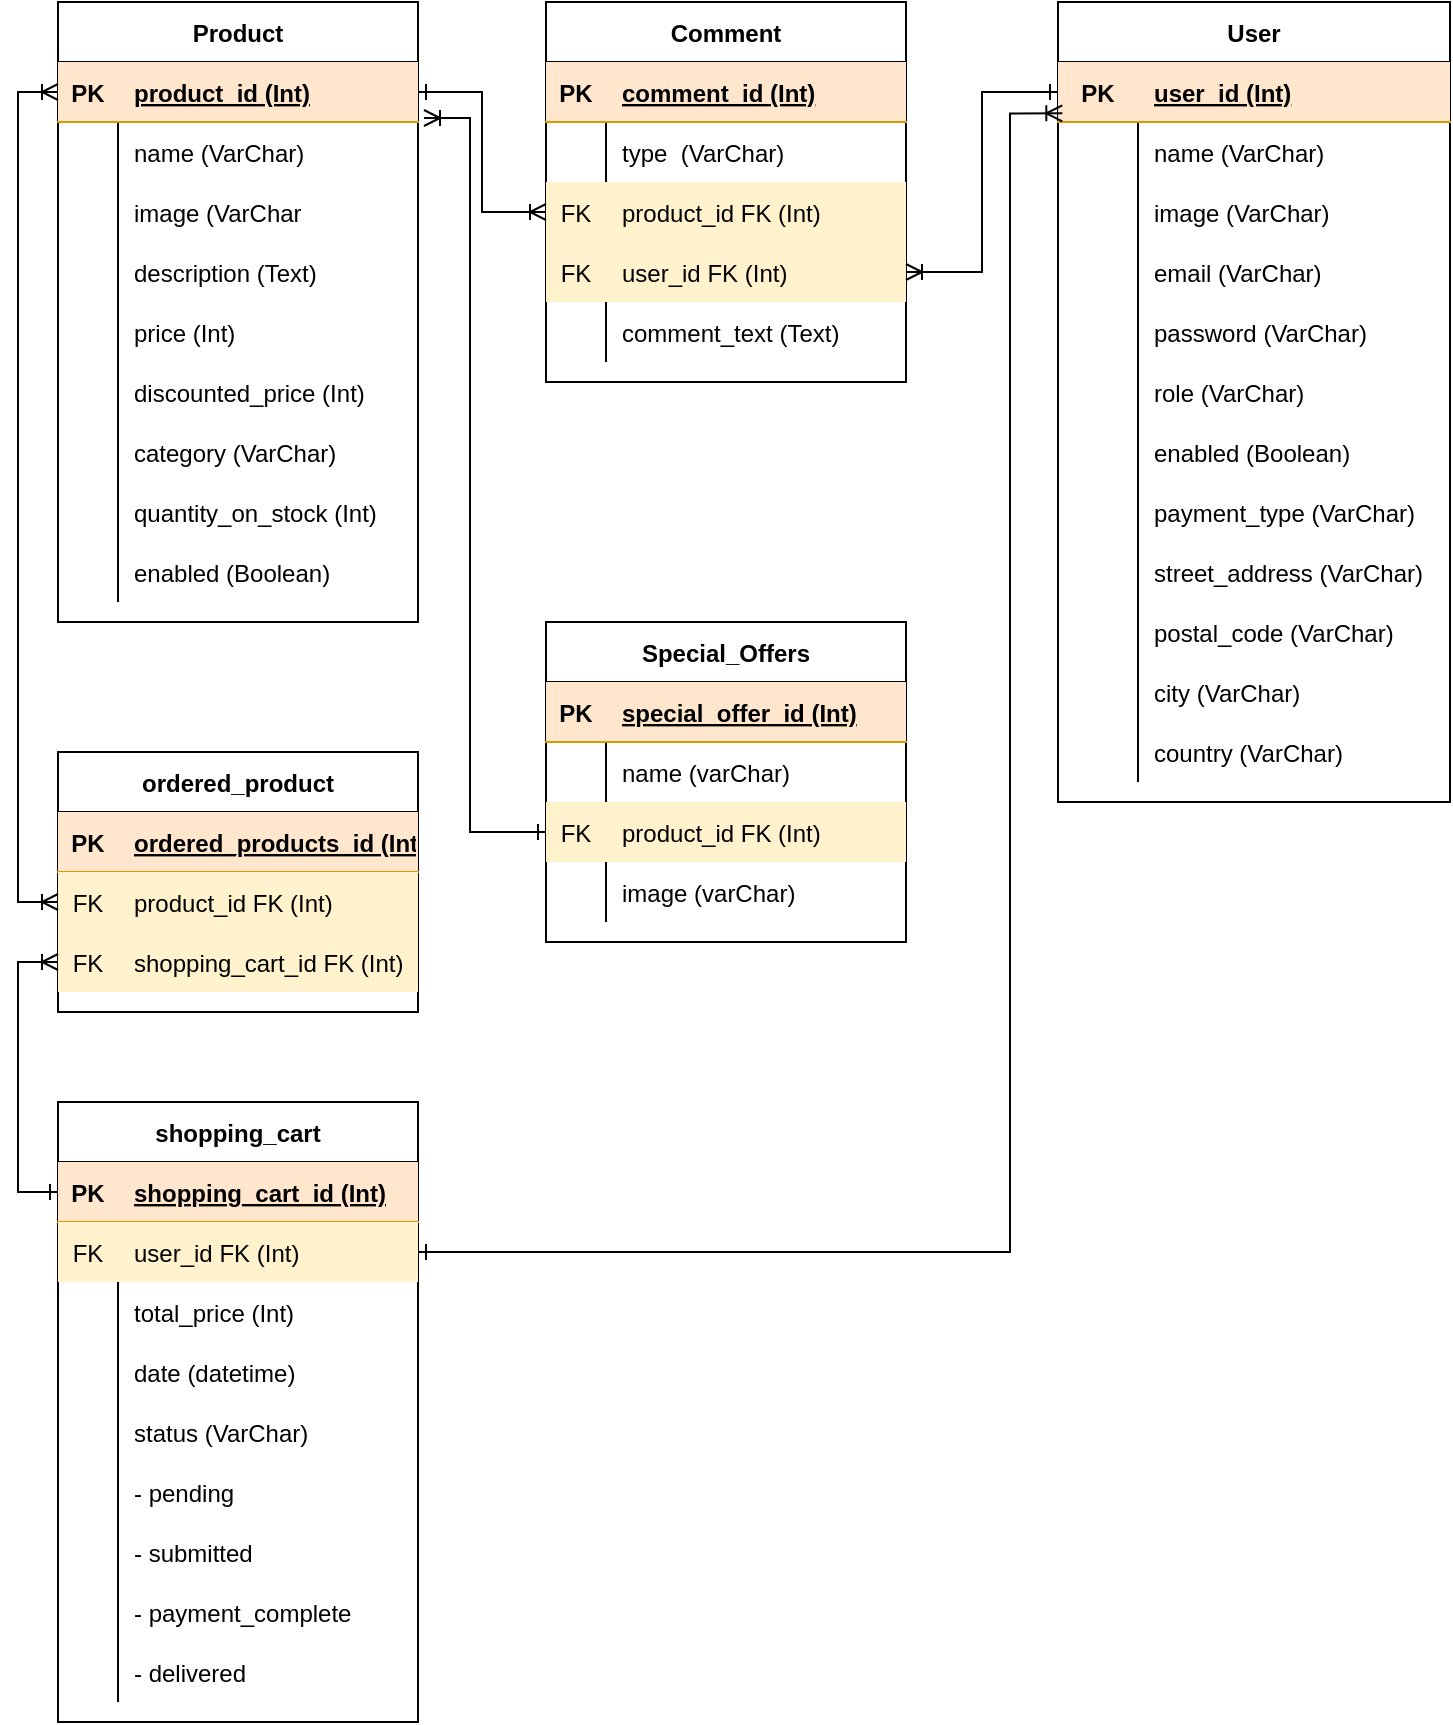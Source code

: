 <mxfile version="13.10.0" type="embed">
    <diagram id="hvlqyxosTZ5zmf0C2Dg-" name="Page-1">
        <mxGraphModel dx="1129" dy="457" grid="1" gridSize="10" guides="1" tooltips="1" connect="1" arrows="1" fold="1" page="1" pageScale="1" pageWidth="827" pageHeight="1169" math="0" shadow="0">
            <root>
                <mxCell id="0"/>
                <mxCell id="1" parent="0"/>
                <mxCell id="9eOo1urMIsGtFzxG_A2_-14" value="Product" style="shape=table;startSize=30;container=1;collapsible=1;childLayout=tableLayout;fixedRows=1;rowLines=0;fontStyle=1;align=center;resizeLast=1;" parent="1" vertex="1">
                    <mxGeometry x="64" y="40" width="180" height="310" as="geometry"/>
                </mxCell>
                <mxCell id="9eOo1urMIsGtFzxG_A2_-15" value="" style="shape=partialRectangle;collapsible=0;dropTarget=0;pointerEvents=0;fillColor=#ffe6cc;top=0;left=0;bottom=1;right=0;points=[[0,0.5],[1,0.5]];portConstraint=eastwest;strokeColor=#d79b00;" parent="9eOo1urMIsGtFzxG_A2_-14" vertex="1">
                    <mxGeometry y="30" width="180" height="30" as="geometry"/>
                </mxCell>
                <mxCell id="9eOo1urMIsGtFzxG_A2_-16" value="PK" style="shape=partialRectangle;connectable=0;fillColor=none;top=0;left=0;bottom=0;right=0;fontStyle=1;overflow=hidden;" parent="9eOo1urMIsGtFzxG_A2_-15" vertex="1">
                    <mxGeometry width="30" height="30" as="geometry"/>
                </mxCell>
                <mxCell id="9eOo1urMIsGtFzxG_A2_-17" value="product_id (Int)" style="shape=partialRectangle;connectable=0;fillColor=none;top=0;left=0;bottom=0;right=0;align=left;spacingLeft=6;fontStyle=5;overflow=hidden;" parent="9eOo1urMIsGtFzxG_A2_-15" vertex="1">
                    <mxGeometry x="30" width="150" height="30" as="geometry"/>
                </mxCell>
                <mxCell id="9eOo1urMIsGtFzxG_A2_-18" value="" style="shape=partialRectangle;collapsible=0;dropTarget=0;pointerEvents=0;fillColor=none;top=0;left=0;bottom=0;right=0;points=[[0,0.5],[1,0.5]];portConstraint=eastwest;" parent="9eOo1urMIsGtFzxG_A2_-14" vertex="1">
                    <mxGeometry y="60" width="180" height="30" as="geometry"/>
                </mxCell>
                <mxCell id="9eOo1urMIsGtFzxG_A2_-19" value="" style="shape=partialRectangle;connectable=0;fillColor=none;top=0;left=0;bottom=0;right=0;editable=1;overflow=hidden;" parent="9eOo1urMIsGtFzxG_A2_-18" vertex="1">
                    <mxGeometry width="30" height="30" as="geometry"/>
                </mxCell>
                <mxCell id="9eOo1urMIsGtFzxG_A2_-20" value="name (VarChar)" style="shape=partialRectangle;connectable=0;fillColor=none;top=0;left=0;bottom=0;right=0;align=left;spacingLeft=6;overflow=hidden;" parent="9eOo1urMIsGtFzxG_A2_-18" vertex="1">
                    <mxGeometry x="30" width="150" height="30" as="geometry"/>
                </mxCell>
                <mxCell id="9eOo1urMIsGtFzxG_A2_-21" value="" style="shape=partialRectangle;collapsible=0;dropTarget=0;pointerEvents=0;fillColor=none;top=0;left=0;bottom=0;right=0;points=[[0,0.5],[1,0.5]];portConstraint=eastwest;" parent="9eOo1urMIsGtFzxG_A2_-14" vertex="1">
                    <mxGeometry y="90" width="180" height="30" as="geometry"/>
                </mxCell>
                <mxCell id="9eOo1urMIsGtFzxG_A2_-22" value="" style="shape=partialRectangle;connectable=0;fillColor=none;top=0;left=0;bottom=0;right=0;editable=1;overflow=hidden;" parent="9eOo1urMIsGtFzxG_A2_-21" vertex="1">
                    <mxGeometry width="30" height="30" as="geometry"/>
                </mxCell>
                <mxCell id="9eOo1urMIsGtFzxG_A2_-23" value="image (VarChar" style="shape=partialRectangle;connectable=0;fillColor=none;top=0;left=0;bottom=0;right=0;align=left;spacingLeft=6;overflow=hidden;" parent="9eOo1urMIsGtFzxG_A2_-21" vertex="1">
                    <mxGeometry x="30" width="150" height="30" as="geometry"/>
                </mxCell>
                <mxCell id="9eOo1urMIsGtFzxG_A2_-24" value="" style="shape=partialRectangle;collapsible=0;dropTarget=0;pointerEvents=0;fillColor=none;top=0;left=0;bottom=0;right=0;points=[[0,0.5],[1,0.5]];portConstraint=eastwest;" parent="9eOo1urMIsGtFzxG_A2_-14" vertex="1">
                    <mxGeometry y="120" width="180" height="30" as="geometry"/>
                </mxCell>
                <mxCell id="9eOo1urMIsGtFzxG_A2_-25" value="" style="shape=partialRectangle;connectable=0;fillColor=none;top=0;left=0;bottom=0;right=0;editable=1;overflow=hidden;" parent="9eOo1urMIsGtFzxG_A2_-24" vertex="1">
                    <mxGeometry width="30" height="30" as="geometry"/>
                </mxCell>
                <mxCell id="9eOo1urMIsGtFzxG_A2_-26" value="description (Text)" style="shape=partialRectangle;connectable=0;fillColor=none;top=0;left=0;bottom=0;right=0;align=left;spacingLeft=6;overflow=hidden;" parent="9eOo1urMIsGtFzxG_A2_-24" vertex="1">
                    <mxGeometry x="30" width="150" height="30" as="geometry"/>
                </mxCell>
                <mxCell id="9eOo1urMIsGtFzxG_A2_-93" value="" style="shape=partialRectangle;collapsible=0;dropTarget=0;pointerEvents=0;fillColor=none;top=0;left=0;bottom=0;right=0;points=[[0,0.5],[1,0.5]];portConstraint=eastwest;" parent="9eOo1urMIsGtFzxG_A2_-14" vertex="1">
                    <mxGeometry y="150" width="180" height="30" as="geometry"/>
                </mxCell>
                <mxCell id="9eOo1urMIsGtFzxG_A2_-94" value="" style="shape=partialRectangle;connectable=0;fillColor=none;top=0;left=0;bottom=0;right=0;editable=1;overflow=hidden;" parent="9eOo1urMIsGtFzxG_A2_-93" vertex="1">
                    <mxGeometry width="30" height="30" as="geometry"/>
                </mxCell>
                <mxCell id="9eOo1urMIsGtFzxG_A2_-95" value="price (Int)" style="shape=partialRectangle;connectable=0;fillColor=none;top=0;left=0;bottom=0;right=0;align=left;spacingLeft=6;overflow=hidden;" parent="9eOo1urMIsGtFzxG_A2_-93" vertex="1">
                    <mxGeometry x="30" width="150" height="30" as="geometry"/>
                </mxCell>
                <mxCell id="9eOo1urMIsGtFzxG_A2_-96" value="" style="shape=partialRectangle;collapsible=0;dropTarget=0;pointerEvents=0;fillColor=none;top=0;left=0;bottom=0;right=0;points=[[0,0.5],[1,0.5]];portConstraint=eastwest;" parent="9eOo1urMIsGtFzxG_A2_-14" vertex="1">
                    <mxGeometry y="180" width="180" height="30" as="geometry"/>
                </mxCell>
                <mxCell id="9eOo1urMIsGtFzxG_A2_-97" value="" style="shape=partialRectangle;connectable=0;fillColor=none;top=0;left=0;bottom=0;right=0;editable=1;overflow=hidden;" parent="9eOo1urMIsGtFzxG_A2_-96" vertex="1">
                    <mxGeometry width="30" height="30" as="geometry"/>
                </mxCell>
                <mxCell id="9eOo1urMIsGtFzxG_A2_-98" value="discounted_price (Int)" style="shape=partialRectangle;connectable=0;fillColor=none;top=0;left=0;bottom=0;right=0;align=left;spacingLeft=6;overflow=hidden;" parent="9eOo1urMIsGtFzxG_A2_-96" vertex="1">
                    <mxGeometry x="30" width="150" height="30" as="geometry"/>
                </mxCell>
                <mxCell id="9eOo1urMIsGtFzxG_A2_-99" value="" style="shape=partialRectangle;collapsible=0;dropTarget=0;pointerEvents=0;fillColor=none;top=0;left=0;bottom=0;right=0;points=[[0,0.5],[1,0.5]];portConstraint=eastwest;" parent="9eOo1urMIsGtFzxG_A2_-14" vertex="1">
                    <mxGeometry y="210" width="180" height="30" as="geometry"/>
                </mxCell>
                <mxCell id="9eOo1urMIsGtFzxG_A2_-100" value="" style="shape=partialRectangle;connectable=0;fillColor=none;top=0;left=0;bottom=0;right=0;editable=1;overflow=hidden;" parent="9eOo1urMIsGtFzxG_A2_-99" vertex="1">
                    <mxGeometry width="30" height="30" as="geometry"/>
                </mxCell>
                <mxCell id="9eOo1urMIsGtFzxG_A2_-101" value="category (VarChar)" style="shape=partialRectangle;connectable=0;fillColor=none;top=0;left=0;bottom=0;right=0;align=left;spacingLeft=6;overflow=hidden;" parent="9eOo1urMIsGtFzxG_A2_-99" vertex="1">
                    <mxGeometry x="30" width="150" height="30" as="geometry"/>
                </mxCell>
                <mxCell id="9eOo1urMIsGtFzxG_A2_-102" value="" style="shape=partialRectangle;collapsible=0;dropTarget=0;pointerEvents=0;fillColor=none;top=0;left=0;bottom=0;right=0;points=[[0,0.5],[1,0.5]];portConstraint=eastwest;" parent="9eOo1urMIsGtFzxG_A2_-14" vertex="1">
                    <mxGeometry y="240" width="180" height="30" as="geometry"/>
                </mxCell>
                <mxCell id="9eOo1urMIsGtFzxG_A2_-103" value="" style="shape=partialRectangle;connectable=0;fillColor=none;top=0;left=0;bottom=0;right=0;editable=1;overflow=hidden;" parent="9eOo1urMIsGtFzxG_A2_-102" vertex="1">
                    <mxGeometry width="30" height="30" as="geometry"/>
                </mxCell>
                <mxCell id="9eOo1urMIsGtFzxG_A2_-104" value="quantity_on_stock (Int)" style="shape=partialRectangle;connectable=0;fillColor=none;top=0;left=0;bottom=0;right=0;align=left;spacingLeft=6;overflow=hidden;" parent="9eOo1urMIsGtFzxG_A2_-102" vertex="1">
                    <mxGeometry x="30" width="150" height="30" as="geometry"/>
                </mxCell>
                <mxCell id="9eOo1urMIsGtFzxG_A2_-105" value="" style="shape=partialRectangle;collapsible=0;dropTarget=0;pointerEvents=0;fillColor=none;top=0;left=0;bottom=0;right=0;points=[[0,0.5],[1,0.5]];portConstraint=eastwest;" parent="9eOo1urMIsGtFzxG_A2_-14" vertex="1">
                    <mxGeometry y="270" width="180" height="30" as="geometry"/>
                </mxCell>
                <mxCell id="9eOo1urMIsGtFzxG_A2_-106" value="" style="shape=partialRectangle;connectable=0;fillColor=none;top=0;left=0;bottom=0;right=0;editable=1;overflow=hidden;" parent="9eOo1urMIsGtFzxG_A2_-105" vertex="1">
                    <mxGeometry width="30" height="30" as="geometry"/>
                </mxCell>
                <mxCell id="9eOo1urMIsGtFzxG_A2_-107" value="enabled (Boolean)" style="shape=partialRectangle;connectable=0;fillColor=none;top=0;left=0;bottom=0;right=0;align=left;spacingLeft=6;overflow=hidden;" parent="9eOo1urMIsGtFzxG_A2_-105" vertex="1">
                    <mxGeometry x="30" width="150" height="30" as="geometry"/>
                </mxCell>
                <mxCell id="9eOo1urMIsGtFzxG_A2_-28" value="User" style="shape=table;startSize=30;container=1;collapsible=1;childLayout=tableLayout;fixedRows=1;rowLines=0;fontStyle=1;align=center;resizeLast=1;" parent="1" vertex="1">
                    <mxGeometry x="564" y="40" width="196" height="400" as="geometry"/>
                </mxCell>
                <mxCell id="9eOo1urMIsGtFzxG_A2_-29" value="" style="shape=partialRectangle;collapsible=0;dropTarget=0;pointerEvents=0;fillColor=#ffe6cc;top=0;left=0;bottom=1;right=0;points=[[0,0.5],[1,0.5]];portConstraint=eastwest;strokeColor=#d79b00;" parent="9eOo1urMIsGtFzxG_A2_-28" vertex="1">
                    <mxGeometry y="30" width="196" height="30" as="geometry"/>
                </mxCell>
                <mxCell id="9eOo1urMIsGtFzxG_A2_-30" value="PK" style="shape=partialRectangle;connectable=0;fillColor=none;top=0;left=0;bottom=0;right=0;fontStyle=1;overflow=hidden;" parent="9eOo1urMIsGtFzxG_A2_-29" vertex="1">
                    <mxGeometry width="40" height="30" as="geometry"/>
                </mxCell>
                <mxCell id="9eOo1urMIsGtFzxG_A2_-31" value="user_id (Int)" style="shape=partialRectangle;connectable=0;fillColor=none;top=0;left=0;bottom=0;right=0;align=left;spacingLeft=6;fontStyle=5;overflow=hidden;" parent="9eOo1urMIsGtFzxG_A2_-29" vertex="1">
                    <mxGeometry x="40" width="156" height="30" as="geometry"/>
                </mxCell>
                <mxCell id="9eOo1urMIsGtFzxG_A2_-32" value="" style="shape=partialRectangle;collapsible=0;dropTarget=0;pointerEvents=0;fillColor=none;top=0;left=0;bottom=0;right=0;points=[[0,0.5],[1,0.5]];portConstraint=eastwest;" parent="9eOo1urMIsGtFzxG_A2_-28" vertex="1">
                    <mxGeometry y="60" width="196" height="30" as="geometry"/>
                </mxCell>
                <mxCell id="9eOo1urMIsGtFzxG_A2_-33" value="" style="shape=partialRectangle;connectable=0;fillColor=none;top=0;left=0;bottom=0;right=0;editable=1;overflow=hidden;" parent="9eOo1urMIsGtFzxG_A2_-32" vertex="1">
                    <mxGeometry width="40" height="30" as="geometry"/>
                </mxCell>
                <mxCell id="9eOo1urMIsGtFzxG_A2_-34" value="name (VarChar)" style="shape=partialRectangle;connectable=0;fillColor=none;top=0;left=0;bottom=0;right=0;align=left;spacingLeft=6;overflow=hidden;" parent="9eOo1urMIsGtFzxG_A2_-32" vertex="1">
                    <mxGeometry x="40" width="156" height="30" as="geometry"/>
                </mxCell>
                <mxCell id="9eOo1urMIsGtFzxG_A2_-35" value="" style="shape=partialRectangle;collapsible=0;dropTarget=0;pointerEvents=0;fillColor=none;top=0;left=0;bottom=0;right=0;points=[[0,0.5],[1,0.5]];portConstraint=eastwest;" parent="9eOo1urMIsGtFzxG_A2_-28" vertex="1">
                    <mxGeometry y="90" width="196" height="30" as="geometry"/>
                </mxCell>
                <mxCell id="9eOo1urMIsGtFzxG_A2_-36" value="" style="shape=partialRectangle;connectable=0;fillColor=none;top=0;left=0;bottom=0;right=0;editable=1;overflow=hidden;" parent="9eOo1urMIsGtFzxG_A2_-35" vertex="1">
                    <mxGeometry width="40" height="30" as="geometry"/>
                </mxCell>
                <mxCell id="9eOo1urMIsGtFzxG_A2_-37" value="image (VarChar)" style="shape=partialRectangle;connectable=0;fillColor=none;top=0;left=0;bottom=0;right=0;align=left;spacingLeft=6;overflow=hidden;" parent="9eOo1urMIsGtFzxG_A2_-35" vertex="1">
                    <mxGeometry x="40" width="156" height="30" as="geometry"/>
                </mxCell>
                <mxCell id="9eOo1urMIsGtFzxG_A2_-38" value="" style="shape=partialRectangle;collapsible=0;dropTarget=0;pointerEvents=0;fillColor=none;top=0;left=0;bottom=0;right=0;points=[[0,0.5],[1,0.5]];portConstraint=eastwest;" parent="9eOo1urMIsGtFzxG_A2_-28" vertex="1">
                    <mxGeometry y="120" width="196" height="30" as="geometry"/>
                </mxCell>
                <mxCell id="9eOo1urMIsGtFzxG_A2_-39" value="" style="shape=partialRectangle;connectable=0;fillColor=none;top=0;left=0;bottom=0;right=0;editable=1;overflow=hidden;" parent="9eOo1urMIsGtFzxG_A2_-38" vertex="1">
                    <mxGeometry width="40" height="30" as="geometry"/>
                </mxCell>
                <mxCell id="9eOo1urMIsGtFzxG_A2_-40" value="email (VarChar)" style="shape=partialRectangle;connectable=0;fillColor=none;top=0;left=0;bottom=0;right=0;align=left;spacingLeft=6;overflow=hidden;" parent="9eOo1urMIsGtFzxG_A2_-38" vertex="1">
                    <mxGeometry x="40" width="156" height="30" as="geometry"/>
                </mxCell>
                <mxCell id="9eOo1urMIsGtFzxG_A2_-140" value="" style="shape=partialRectangle;collapsible=0;dropTarget=0;pointerEvents=0;fillColor=none;top=0;left=0;bottom=0;right=0;points=[[0,0.5],[1,0.5]];portConstraint=eastwest;" parent="9eOo1urMIsGtFzxG_A2_-28" vertex="1">
                    <mxGeometry y="150" width="196" height="30" as="geometry"/>
                </mxCell>
                <mxCell id="9eOo1urMIsGtFzxG_A2_-141" value="" style="shape=partialRectangle;connectable=0;fillColor=none;top=0;left=0;bottom=0;right=0;editable=1;overflow=hidden;" parent="9eOo1urMIsGtFzxG_A2_-140" vertex="1">
                    <mxGeometry width="40" height="30" as="geometry"/>
                </mxCell>
                <mxCell id="9eOo1urMIsGtFzxG_A2_-142" value="password (VarChar)" style="shape=partialRectangle;connectable=0;fillColor=none;top=0;left=0;bottom=0;right=0;align=left;spacingLeft=6;overflow=hidden;" parent="9eOo1urMIsGtFzxG_A2_-140" vertex="1">
                    <mxGeometry x="40" width="156" height="30" as="geometry"/>
                </mxCell>
                <mxCell id="9eOo1urMIsGtFzxG_A2_-143" value="" style="shape=partialRectangle;collapsible=0;dropTarget=0;pointerEvents=0;fillColor=none;top=0;left=0;bottom=0;right=0;points=[[0,0.5],[1,0.5]];portConstraint=eastwest;" parent="9eOo1urMIsGtFzxG_A2_-28" vertex="1">
                    <mxGeometry y="180" width="196" height="30" as="geometry"/>
                </mxCell>
                <mxCell id="9eOo1urMIsGtFzxG_A2_-144" value="" style="shape=partialRectangle;connectable=0;fillColor=none;top=0;left=0;bottom=0;right=0;editable=1;overflow=hidden;" parent="9eOo1urMIsGtFzxG_A2_-143" vertex="1">
                    <mxGeometry width="40" height="30" as="geometry"/>
                </mxCell>
                <mxCell id="9eOo1urMIsGtFzxG_A2_-145" value="role (VarChar)" style="shape=partialRectangle;connectable=0;fillColor=none;top=0;left=0;bottom=0;right=0;align=left;spacingLeft=6;overflow=hidden;" parent="9eOo1urMIsGtFzxG_A2_-143" vertex="1">
                    <mxGeometry x="40" width="156" height="30" as="geometry"/>
                </mxCell>
                <mxCell id="9eOo1urMIsGtFzxG_A2_-146" value="" style="shape=partialRectangle;collapsible=0;dropTarget=0;pointerEvents=0;fillColor=none;top=0;left=0;bottom=0;right=0;points=[[0,0.5],[1,0.5]];portConstraint=eastwest;" parent="9eOo1urMIsGtFzxG_A2_-28" vertex="1">
                    <mxGeometry y="210" width="196" height="30" as="geometry"/>
                </mxCell>
                <mxCell id="9eOo1urMIsGtFzxG_A2_-147" value="" style="shape=partialRectangle;connectable=0;fillColor=none;top=0;left=0;bottom=0;right=0;editable=1;overflow=hidden;" parent="9eOo1urMIsGtFzxG_A2_-146" vertex="1">
                    <mxGeometry width="40" height="30" as="geometry"/>
                </mxCell>
                <mxCell id="9eOo1urMIsGtFzxG_A2_-148" value="enabled (Boolean)" style="shape=partialRectangle;connectable=0;fillColor=none;top=0;left=0;bottom=0;right=0;align=left;spacingLeft=6;overflow=hidden;" parent="9eOo1urMIsGtFzxG_A2_-146" vertex="1">
                    <mxGeometry x="40" width="156" height="30" as="geometry"/>
                </mxCell>
                <mxCell id="9eOo1urMIsGtFzxG_A2_-149" value="" style="shape=partialRectangle;collapsible=0;dropTarget=0;pointerEvents=0;fillColor=none;top=0;left=0;bottom=0;right=0;points=[[0,0.5],[1,0.5]];portConstraint=eastwest;" parent="9eOo1urMIsGtFzxG_A2_-28" vertex="1">
                    <mxGeometry y="240" width="196" height="30" as="geometry"/>
                </mxCell>
                <mxCell id="9eOo1urMIsGtFzxG_A2_-150" value="" style="shape=partialRectangle;connectable=0;fillColor=none;top=0;left=0;bottom=0;right=0;editable=1;overflow=hidden;" parent="9eOo1urMIsGtFzxG_A2_-149" vertex="1">
                    <mxGeometry width="40" height="30" as="geometry"/>
                </mxCell>
                <mxCell id="9eOo1urMIsGtFzxG_A2_-151" value="payment_type (VarChar)" style="shape=partialRectangle;connectable=0;fillColor=none;top=0;left=0;bottom=0;right=0;align=left;spacingLeft=6;overflow=hidden;" parent="9eOo1urMIsGtFzxG_A2_-149" vertex="1">
                    <mxGeometry x="40" width="156" height="30" as="geometry"/>
                </mxCell>
                <mxCell id="2" value="" style="shape=partialRectangle;collapsible=0;dropTarget=0;pointerEvents=0;fillColor=none;top=0;left=0;bottom=0;right=0;points=[[0,0.5],[1,0.5]];portConstraint=eastwest;" parent="9eOo1urMIsGtFzxG_A2_-28" vertex="1">
                    <mxGeometry y="270" width="196" height="30" as="geometry"/>
                </mxCell>
                <mxCell id="3" value="" style="shape=partialRectangle;connectable=0;fillColor=none;top=0;left=0;bottom=0;right=0;editable=1;overflow=hidden;" parent="2" vertex="1">
                    <mxGeometry width="40" height="30" as="geometry"/>
                </mxCell>
                <mxCell id="4" value="street_address (VarChar)" style="shape=partialRectangle;connectable=0;fillColor=none;top=0;left=0;bottom=0;right=0;align=left;spacingLeft=6;overflow=hidden;" parent="2" vertex="1">
                    <mxGeometry x="40" width="156" height="30" as="geometry"/>
                </mxCell>
                <mxCell id="5" value="" style="shape=partialRectangle;collapsible=0;dropTarget=0;pointerEvents=0;fillColor=none;top=0;left=0;bottom=0;right=0;points=[[0,0.5],[1,0.5]];portConstraint=eastwest;" parent="9eOo1urMIsGtFzxG_A2_-28" vertex="1">
                    <mxGeometry y="300" width="196" height="30" as="geometry"/>
                </mxCell>
                <mxCell id="6" value="" style="shape=partialRectangle;connectable=0;fillColor=none;top=0;left=0;bottom=0;right=0;editable=1;overflow=hidden;" parent="5" vertex="1">
                    <mxGeometry width="40" height="30" as="geometry"/>
                </mxCell>
                <mxCell id="7" value="postal_code (VarChar)" style="shape=partialRectangle;connectable=0;fillColor=none;top=0;left=0;bottom=0;right=0;align=left;spacingLeft=6;overflow=hidden;" parent="5" vertex="1">
                    <mxGeometry x="40" width="156" height="30" as="geometry"/>
                </mxCell>
                <mxCell id="8" value="" style="shape=partialRectangle;collapsible=0;dropTarget=0;pointerEvents=0;fillColor=none;top=0;left=0;bottom=0;right=0;points=[[0,0.5],[1,0.5]];portConstraint=eastwest;" parent="9eOo1urMIsGtFzxG_A2_-28" vertex="1">
                    <mxGeometry y="330" width="196" height="30" as="geometry"/>
                </mxCell>
                <mxCell id="9" value="" style="shape=partialRectangle;connectable=0;fillColor=none;top=0;left=0;bottom=0;right=0;editable=1;overflow=hidden;" parent="8" vertex="1">
                    <mxGeometry width="40" height="30" as="geometry"/>
                </mxCell>
                <mxCell id="10" value="city (VarChar)" style="shape=partialRectangle;connectable=0;fillColor=none;top=0;left=0;bottom=0;right=0;align=left;spacingLeft=6;overflow=hidden;" parent="8" vertex="1">
                    <mxGeometry x="40" width="156" height="30" as="geometry"/>
                </mxCell>
                <mxCell id="11" value="" style="shape=partialRectangle;collapsible=0;dropTarget=0;pointerEvents=0;fillColor=none;top=0;left=0;bottom=0;right=0;points=[[0,0.5],[1,0.5]];portConstraint=eastwest;" parent="9eOo1urMIsGtFzxG_A2_-28" vertex="1">
                    <mxGeometry y="360" width="196" height="30" as="geometry"/>
                </mxCell>
                <mxCell id="12" value="" style="shape=partialRectangle;connectable=0;fillColor=none;top=0;left=0;bottom=0;right=0;editable=1;overflow=hidden;" parent="11" vertex="1">
                    <mxGeometry width="40" height="30" as="geometry"/>
                </mxCell>
                <mxCell id="13" value="country (VarChar)" style="shape=partialRectangle;connectable=0;fillColor=none;top=0;left=0;bottom=0;right=0;align=left;spacingLeft=6;overflow=hidden;" parent="11" vertex="1">
                    <mxGeometry x="40" width="156" height="30" as="geometry"/>
                </mxCell>
                <mxCell id="9eOo1urMIsGtFzxG_A2_-67" value="shopping_cart" style="shape=table;startSize=30;container=1;collapsible=1;childLayout=tableLayout;fixedRows=1;rowLines=0;fontStyle=1;align=center;resizeLast=1;" parent="1" vertex="1">
                    <mxGeometry x="64" y="590" width="180" height="310" as="geometry"/>
                </mxCell>
                <mxCell id="9eOo1urMIsGtFzxG_A2_-68" value="" style="shape=partialRectangle;collapsible=0;dropTarget=0;pointerEvents=0;fillColor=#ffe6cc;top=0;left=0;bottom=1;right=0;points=[[0,0.5],[1,0.5]];portConstraint=eastwest;strokeColor=#d79b00;" parent="9eOo1urMIsGtFzxG_A2_-67" vertex="1">
                    <mxGeometry y="30" width="180" height="30" as="geometry"/>
                </mxCell>
                <mxCell id="9eOo1urMIsGtFzxG_A2_-69" value="PK" style="shape=partialRectangle;connectable=0;fillColor=none;top=0;left=0;bottom=0;right=0;fontStyle=1;overflow=hidden;" parent="9eOo1urMIsGtFzxG_A2_-68" vertex="1">
                    <mxGeometry width="30" height="30" as="geometry"/>
                </mxCell>
                <mxCell id="9eOo1urMIsGtFzxG_A2_-70" value="shopping_cart_id (Int)" style="shape=partialRectangle;connectable=0;fillColor=none;top=0;left=0;bottom=0;right=0;align=left;spacingLeft=6;fontStyle=5;overflow=hidden;" parent="9eOo1urMIsGtFzxG_A2_-68" vertex="1">
                    <mxGeometry x="30" width="150" height="30" as="geometry"/>
                </mxCell>
                <mxCell id="9eOo1urMIsGtFzxG_A2_-71" value="" style="shape=partialRectangle;collapsible=0;dropTarget=0;pointerEvents=0;fillColor=#fff2cc;top=0;left=0;bottom=0;right=0;points=[[0,0.5],[1,0.5]];portConstraint=eastwest;strokeColor=#d6b656;" parent="9eOo1urMIsGtFzxG_A2_-67" vertex="1">
                    <mxGeometry y="60" width="180" height="30" as="geometry"/>
                </mxCell>
                <mxCell id="9eOo1urMIsGtFzxG_A2_-72" value="FK" style="shape=partialRectangle;connectable=0;fillColor=none;top=0;left=0;bottom=0;right=0;editable=1;overflow=hidden;" parent="9eOo1urMIsGtFzxG_A2_-71" vertex="1">
                    <mxGeometry width="30" height="30" as="geometry"/>
                </mxCell>
                <mxCell id="9eOo1urMIsGtFzxG_A2_-73" value="user_id FK (Int)" style="shape=partialRectangle;connectable=0;fillColor=none;top=0;left=0;bottom=0;right=0;align=left;spacingLeft=6;overflow=hidden;" parent="9eOo1urMIsGtFzxG_A2_-71" vertex="1">
                    <mxGeometry x="30" width="150" height="30" as="geometry"/>
                </mxCell>
                <mxCell id="9eOo1urMIsGtFzxG_A2_-74" value="" style="shape=partialRectangle;collapsible=0;dropTarget=0;pointerEvents=0;fillColor=none;top=0;left=0;bottom=0;right=0;points=[[0,0.5],[1,0.5]];portConstraint=eastwest;" parent="9eOo1urMIsGtFzxG_A2_-67" vertex="1">
                    <mxGeometry y="90" width="180" height="30" as="geometry"/>
                </mxCell>
                <mxCell id="9eOo1urMIsGtFzxG_A2_-75" value="" style="shape=partialRectangle;connectable=0;fillColor=none;top=0;left=0;bottom=0;right=0;editable=1;overflow=hidden;" parent="9eOo1urMIsGtFzxG_A2_-74" vertex="1">
                    <mxGeometry width="30" height="30" as="geometry"/>
                </mxCell>
                <mxCell id="9eOo1urMIsGtFzxG_A2_-76" value="total_price (Int)" style="shape=partialRectangle;connectable=0;fillColor=none;top=0;left=0;bottom=0;right=0;align=left;spacingLeft=6;overflow=hidden;" parent="9eOo1urMIsGtFzxG_A2_-74" vertex="1">
                    <mxGeometry x="30" width="150" height="30" as="geometry"/>
                </mxCell>
                <mxCell id="9eOo1urMIsGtFzxG_A2_-137" value="" style="shape=partialRectangle;collapsible=0;dropTarget=0;pointerEvents=0;fillColor=none;top=0;left=0;bottom=0;right=0;points=[[0,0.5],[1,0.5]];portConstraint=eastwest;" parent="9eOo1urMIsGtFzxG_A2_-67" vertex="1">
                    <mxGeometry y="120" width="180" height="30" as="geometry"/>
                </mxCell>
                <mxCell id="9eOo1urMIsGtFzxG_A2_-138" value="" style="shape=partialRectangle;connectable=0;fillColor=none;top=0;left=0;bottom=0;right=0;editable=1;overflow=hidden;" parent="9eOo1urMIsGtFzxG_A2_-137" vertex="1">
                    <mxGeometry width="30" height="30" as="geometry"/>
                </mxCell>
                <mxCell id="9eOo1urMIsGtFzxG_A2_-139" value="date (datetime)" style="shape=partialRectangle;connectable=0;fillColor=none;top=0;left=0;bottom=0;right=0;align=left;spacingLeft=6;overflow=hidden;" parent="9eOo1urMIsGtFzxG_A2_-137" vertex="1">
                    <mxGeometry x="30" width="150" height="30" as="geometry"/>
                </mxCell>
                <mxCell id="9eOo1urMIsGtFzxG_A2_-170" value="" style="shape=partialRectangle;collapsible=0;dropTarget=0;pointerEvents=0;fillColor=none;top=0;left=0;bottom=0;right=0;points=[[0,0.5],[1,0.5]];portConstraint=eastwest;" parent="9eOo1urMIsGtFzxG_A2_-67" vertex="1">
                    <mxGeometry y="150" width="180" height="30" as="geometry"/>
                </mxCell>
                <mxCell id="9eOo1urMIsGtFzxG_A2_-171" value="" style="shape=partialRectangle;connectable=0;fillColor=none;top=0;left=0;bottom=0;right=0;editable=1;overflow=hidden;" parent="9eOo1urMIsGtFzxG_A2_-170" vertex="1">
                    <mxGeometry width="30" height="30" as="geometry"/>
                </mxCell>
                <mxCell id="9eOo1urMIsGtFzxG_A2_-172" value="status (VarChar)" style="shape=partialRectangle;connectable=0;fillColor=none;top=0;left=0;bottom=0;right=0;align=left;spacingLeft=6;overflow=hidden;" parent="9eOo1urMIsGtFzxG_A2_-170" vertex="1">
                    <mxGeometry x="30" width="150" height="30" as="geometry"/>
                </mxCell>
                <mxCell id="9eOo1urMIsGtFzxG_A2_-173" value="" style="shape=partialRectangle;collapsible=0;dropTarget=0;pointerEvents=0;fillColor=none;top=0;left=0;bottom=0;right=0;points=[[0,0.5],[1,0.5]];portConstraint=eastwest;" parent="9eOo1urMIsGtFzxG_A2_-67" vertex="1">
                    <mxGeometry y="180" width="180" height="30" as="geometry"/>
                </mxCell>
                <mxCell id="9eOo1urMIsGtFzxG_A2_-174" value="" style="shape=partialRectangle;connectable=0;fillColor=none;top=0;left=0;bottom=0;right=0;editable=1;overflow=hidden;" parent="9eOo1urMIsGtFzxG_A2_-173" vertex="1">
                    <mxGeometry width="30" height="30" as="geometry"/>
                </mxCell>
                <mxCell id="9eOo1urMIsGtFzxG_A2_-175" value="- pending" style="shape=partialRectangle;connectable=0;fillColor=none;top=0;left=0;bottom=0;right=0;align=left;spacingLeft=6;overflow=hidden;" parent="9eOo1urMIsGtFzxG_A2_-173" vertex="1">
                    <mxGeometry x="30" width="150" height="30" as="geometry"/>
                </mxCell>
                <mxCell id="9eOo1urMIsGtFzxG_A2_-176" value="" style="shape=partialRectangle;collapsible=0;dropTarget=0;pointerEvents=0;fillColor=none;top=0;left=0;bottom=0;right=0;points=[[0,0.5],[1,0.5]];portConstraint=eastwest;" parent="9eOo1urMIsGtFzxG_A2_-67" vertex="1">
                    <mxGeometry y="210" width="180" height="30" as="geometry"/>
                </mxCell>
                <mxCell id="9eOo1urMIsGtFzxG_A2_-177" value="" style="shape=partialRectangle;connectable=0;fillColor=none;top=0;left=0;bottom=0;right=0;editable=1;overflow=hidden;" parent="9eOo1urMIsGtFzxG_A2_-176" vertex="1">
                    <mxGeometry width="30" height="30" as="geometry"/>
                </mxCell>
                <mxCell id="9eOo1urMIsGtFzxG_A2_-178" value="- submitted" style="shape=partialRectangle;connectable=0;fillColor=none;top=0;left=0;bottom=0;right=0;align=left;spacingLeft=6;overflow=hidden;" parent="9eOo1urMIsGtFzxG_A2_-176" vertex="1">
                    <mxGeometry x="30" width="150" height="30" as="geometry"/>
                </mxCell>
                <mxCell id="9eOo1urMIsGtFzxG_A2_-179" value="" style="shape=partialRectangle;collapsible=0;dropTarget=0;pointerEvents=0;fillColor=none;top=0;left=0;bottom=0;right=0;points=[[0,0.5],[1,0.5]];portConstraint=eastwest;" parent="9eOo1urMIsGtFzxG_A2_-67" vertex="1">
                    <mxGeometry y="240" width="180" height="30" as="geometry"/>
                </mxCell>
                <mxCell id="9eOo1urMIsGtFzxG_A2_-180" value="" style="shape=partialRectangle;connectable=0;fillColor=none;top=0;left=0;bottom=0;right=0;editable=1;overflow=hidden;" parent="9eOo1urMIsGtFzxG_A2_-179" vertex="1">
                    <mxGeometry width="30" height="30" as="geometry"/>
                </mxCell>
                <mxCell id="9eOo1urMIsGtFzxG_A2_-181" value="- payment_complete" style="shape=partialRectangle;connectable=0;fillColor=none;top=0;left=0;bottom=0;right=0;align=left;spacingLeft=6;overflow=hidden;" parent="9eOo1urMIsGtFzxG_A2_-179" vertex="1">
                    <mxGeometry x="30" width="150" height="30" as="geometry"/>
                </mxCell>
                <mxCell id="9eOo1urMIsGtFzxG_A2_-182" value="" style="shape=partialRectangle;collapsible=0;dropTarget=0;pointerEvents=0;fillColor=none;top=0;left=0;bottom=0;right=0;points=[[0,0.5],[1,0.5]];portConstraint=eastwest;" parent="9eOo1urMIsGtFzxG_A2_-67" vertex="1">
                    <mxGeometry y="270" width="180" height="30" as="geometry"/>
                </mxCell>
                <mxCell id="9eOo1urMIsGtFzxG_A2_-183" value="" style="shape=partialRectangle;connectable=0;fillColor=none;top=0;left=0;bottom=0;right=0;editable=1;overflow=hidden;" parent="9eOo1urMIsGtFzxG_A2_-182" vertex="1">
                    <mxGeometry width="30" height="30" as="geometry"/>
                </mxCell>
                <mxCell id="9eOo1urMIsGtFzxG_A2_-184" value="- delivered" style="shape=partialRectangle;connectable=0;fillColor=none;top=0;left=0;bottom=0;right=0;align=left;spacingLeft=6;overflow=hidden;" parent="9eOo1urMIsGtFzxG_A2_-182" vertex="1">
                    <mxGeometry x="30" width="150" height="30" as="geometry"/>
                </mxCell>
                <mxCell id="9eOo1urMIsGtFzxG_A2_-80" value="Comment" style="shape=table;startSize=30;container=1;collapsible=1;childLayout=tableLayout;fixedRows=1;rowLines=0;fontStyle=1;align=center;resizeLast=1;" parent="1" vertex="1">
                    <mxGeometry x="308" y="40" width="180" height="190" as="geometry"/>
                </mxCell>
                <mxCell id="9eOo1urMIsGtFzxG_A2_-81" value="" style="shape=partialRectangle;collapsible=0;dropTarget=0;pointerEvents=0;fillColor=#ffe6cc;top=0;left=0;bottom=1;right=0;points=[[0,0.5],[1,0.5]];portConstraint=eastwest;strokeColor=#d79b00;" parent="9eOo1urMIsGtFzxG_A2_-80" vertex="1">
                    <mxGeometry y="30" width="180" height="30" as="geometry"/>
                </mxCell>
                <mxCell id="9eOo1urMIsGtFzxG_A2_-82" value="PK" style="shape=partialRectangle;connectable=0;fillColor=none;top=0;left=0;bottom=0;right=0;fontStyle=1;overflow=hidden;" parent="9eOo1urMIsGtFzxG_A2_-81" vertex="1">
                    <mxGeometry width="30" height="30" as="geometry"/>
                </mxCell>
                <mxCell id="9eOo1urMIsGtFzxG_A2_-83" value="comment_id (Int)" style="shape=partialRectangle;connectable=0;fillColor=none;top=0;left=0;bottom=0;right=0;align=left;spacingLeft=6;fontStyle=5;overflow=hidden;" parent="9eOo1urMIsGtFzxG_A2_-81" vertex="1">
                    <mxGeometry x="30" width="150" height="30" as="geometry"/>
                </mxCell>
                <mxCell id="9eOo1urMIsGtFzxG_A2_-84" value="" style="shape=partialRectangle;collapsible=0;dropTarget=0;pointerEvents=0;fillColor=none;top=0;left=0;bottom=0;right=0;points=[[0,0.5],[1,0.5]];portConstraint=eastwest;" parent="9eOo1urMIsGtFzxG_A2_-80" vertex="1">
                    <mxGeometry y="60" width="180" height="30" as="geometry"/>
                </mxCell>
                <mxCell id="9eOo1urMIsGtFzxG_A2_-85" value="" style="shape=partialRectangle;connectable=0;fillColor=none;top=0;left=0;bottom=0;right=0;editable=1;overflow=hidden;" parent="9eOo1urMIsGtFzxG_A2_-84" vertex="1">
                    <mxGeometry width="30" height="30" as="geometry"/>
                </mxCell>
                <mxCell id="9eOo1urMIsGtFzxG_A2_-86" value="type  (VarChar)" style="shape=partialRectangle;connectable=0;fillColor=none;top=0;left=0;bottom=0;right=0;align=left;spacingLeft=6;overflow=hidden;" parent="9eOo1urMIsGtFzxG_A2_-84" vertex="1">
                    <mxGeometry x="30" width="150" height="30" as="geometry"/>
                </mxCell>
                <mxCell id="9eOo1urMIsGtFzxG_A2_-87" value="" style="shape=partialRectangle;collapsible=0;dropTarget=0;pointerEvents=0;fillColor=#fff2cc;top=0;left=0;bottom=0;right=0;points=[[0,0.5],[1,0.5]];portConstraint=eastwest;strokeColor=#d6b656;" parent="9eOo1urMIsGtFzxG_A2_-80" vertex="1">
                    <mxGeometry y="90" width="180" height="30" as="geometry"/>
                </mxCell>
                <mxCell id="9eOo1urMIsGtFzxG_A2_-88" value="FK" style="shape=partialRectangle;connectable=0;fillColor=none;top=0;left=0;bottom=0;right=0;editable=1;overflow=hidden;" parent="9eOo1urMIsGtFzxG_A2_-87" vertex="1">
                    <mxGeometry width="30" height="30" as="geometry"/>
                </mxCell>
                <mxCell id="9eOo1urMIsGtFzxG_A2_-89" value="product_id FK (Int)" style="shape=partialRectangle;connectable=0;fillColor=none;top=0;left=0;bottom=0;right=0;align=left;spacingLeft=6;overflow=hidden;" parent="9eOo1urMIsGtFzxG_A2_-87" vertex="1">
                    <mxGeometry x="30" width="150" height="30" as="geometry"/>
                </mxCell>
                <mxCell id="9eOo1urMIsGtFzxG_A2_-90" value="" style="shape=partialRectangle;collapsible=0;dropTarget=0;pointerEvents=0;fillColor=#fff2cc;top=0;left=0;bottom=0;right=0;points=[[0,0.5],[1,0.5]];portConstraint=eastwest;strokeColor=#d6b656;" parent="9eOo1urMIsGtFzxG_A2_-80" vertex="1">
                    <mxGeometry y="120" width="180" height="30" as="geometry"/>
                </mxCell>
                <mxCell id="9eOo1urMIsGtFzxG_A2_-91" value="FK" style="shape=partialRectangle;connectable=0;fillColor=none;top=0;left=0;bottom=0;right=0;editable=1;overflow=hidden;" parent="9eOo1urMIsGtFzxG_A2_-90" vertex="1">
                    <mxGeometry width="30" height="30" as="geometry"/>
                </mxCell>
                <mxCell id="9eOo1urMIsGtFzxG_A2_-92" value="user_id FK (Int)" style="shape=partialRectangle;connectable=0;fillColor=none;top=0;left=0;bottom=0;right=0;align=left;spacingLeft=6;overflow=hidden;" parent="9eOo1urMIsGtFzxG_A2_-90" vertex="1">
                    <mxGeometry x="30" width="150" height="30" as="geometry"/>
                </mxCell>
                <mxCell id="9eOo1urMIsGtFzxG_A2_-165" value="" style="shape=partialRectangle;collapsible=0;dropTarget=0;pointerEvents=0;fillColor=none;top=0;left=0;bottom=0;right=0;points=[[0,0.5],[1,0.5]];portConstraint=eastwest;" parent="9eOo1urMIsGtFzxG_A2_-80" vertex="1">
                    <mxGeometry y="150" width="180" height="30" as="geometry"/>
                </mxCell>
                <mxCell id="9eOo1urMIsGtFzxG_A2_-166" value="" style="shape=partialRectangle;connectable=0;fillColor=none;top=0;left=0;bottom=0;right=0;editable=1;overflow=hidden;" parent="9eOo1urMIsGtFzxG_A2_-165" vertex="1">
                    <mxGeometry width="30" height="30" as="geometry"/>
                </mxCell>
                <mxCell id="9eOo1urMIsGtFzxG_A2_-167" value="comment_text (Text)" style="shape=partialRectangle;connectable=0;fillColor=none;top=0;left=0;bottom=0;right=0;align=left;spacingLeft=6;overflow=hidden;" parent="9eOo1urMIsGtFzxG_A2_-165" vertex="1">
                    <mxGeometry x="30" width="150" height="30" as="geometry"/>
                </mxCell>
                <mxCell id="9eOo1urMIsGtFzxG_A2_-119" value="ordered_product" style="shape=table;startSize=30;container=1;collapsible=1;childLayout=tableLayout;fixedRows=1;rowLines=0;fontStyle=1;align=center;resizeLast=1;" parent="1" vertex="1">
                    <mxGeometry x="64" y="415" width="180" height="130" as="geometry"/>
                </mxCell>
                <mxCell id="9eOo1urMIsGtFzxG_A2_-120" value="" style="shape=partialRectangle;collapsible=0;dropTarget=0;pointerEvents=0;fillColor=#ffe6cc;top=0;left=0;bottom=1;right=0;points=[[0,0.5],[1,0.5]];portConstraint=eastwest;strokeColor=#d79b00;" parent="9eOo1urMIsGtFzxG_A2_-119" vertex="1">
                    <mxGeometry y="30" width="180" height="30" as="geometry"/>
                </mxCell>
                <mxCell id="9eOo1urMIsGtFzxG_A2_-121" value="PK" style="shape=partialRectangle;connectable=0;fillColor=none;top=0;left=0;bottom=0;right=0;fontStyle=1;overflow=hidden;" parent="9eOo1urMIsGtFzxG_A2_-120" vertex="1">
                    <mxGeometry width="30" height="30" as="geometry"/>
                </mxCell>
                <mxCell id="9eOo1urMIsGtFzxG_A2_-122" value="ordered_products_id (Int)" style="shape=partialRectangle;connectable=0;fillColor=none;top=0;left=0;bottom=0;right=0;align=left;spacingLeft=6;fontStyle=5;overflow=hidden;" parent="9eOo1urMIsGtFzxG_A2_-120" vertex="1">
                    <mxGeometry x="30" width="150" height="30" as="geometry"/>
                </mxCell>
                <mxCell id="9eOo1urMIsGtFzxG_A2_-123" value="" style="shape=partialRectangle;collapsible=0;dropTarget=0;pointerEvents=0;fillColor=#fff2cc;top=0;left=0;bottom=0;right=0;points=[[0,0.5],[1,0.5]];portConstraint=eastwest;strokeColor=#d6b656;" parent="9eOo1urMIsGtFzxG_A2_-119" vertex="1">
                    <mxGeometry y="60" width="180" height="30" as="geometry"/>
                </mxCell>
                <mxCell id="9eOo1urMIsGtFzxG_A2_-124" value="FK" style="shape=partialRectangle;connectable=0;fillColor=none;top=0;left=0;bottom=0;right=0;editable=1;overflow=hidden;" parent="9eOo1urMIsGtFzxG_A2_-123" vertex="1">
                    <mxGeometry width="30" height="30" as="geometry"/>
                </mxCell>
                <mxCell id="9eOo1urMIsGtFzxG_A2_-125" value="product_id FK (Int)" style="shape=partialRectangle;connectable=0;fillColor=none;top=0;left=0;bottom=0;right=0;align=left;spacingLeft=6;overflow=hidden;" parent="9eOo1urMIsGtFzxG_A2_-123" vertex="1">
                    <mxGeometry x="30" width="150" height="30" as="geometry"/>
                </mxCell>
                <mxCell id="9eOo1urMIsGtFzxG_A2_-126" value="" style="shape=partialRectangle;collapsible=0;dropTarget=0;pointerEvents=0;fillColor=#fff2cc;top=0;left=0;bottom=0;right=0;points=[[0,0.5],[1,0.5]];portConstraint=eastwest;strokeColor=#d6b656;" parent="9eOo1urMIsGtFzxG_A2_-119" vertex="1">
                    <mxGeometry y="90" width="180" height="30" as="geometry"/>
                </mxCell>
                <mxCell id="9eOo1urMIsGtFzxG_A2_-127" value="FK" style="shape=partialRectangle;connectable=0;fillColor=none;top=0;left=0;bottom=0;right=0;editable=1;overflow=hidden;" parent="9eOo1urMIsGtFzxG_A2_-126" vertex="1">
                    <mxGeometry width="30" height="30" as="geometry"/>
                </mxCell>
                <mxCell id="9eOo1urMIsGtFzxG_A2_-128" value="shopping_cart_id FK (Int)" style="shape=partialRectangle;connectable=0;fillColor=none;top=0;left=0;bottom=0;right=0;align=left;spacingLeft=6;overflow=hidden;" parent="9eOo1urMIsGtFzxG_A2_-126" vertex="1">
                    <mxGeometry x="30" width="150" height="30" as="geometry"/>
                </mxCell>
                <mxCell id="9eOo1urMIsGtFzxG_A2_-135" style="edgeStyle=orthogonalEdgeStyle;rounded=0;orthogonalLoop=1;jettySize=auto;html=1;entryX=0;entryY=0.5;entryDx=0;entryDy=0;endArrow=ERoneToMany;endFill=0;startArrow=ERoneToMany;startFill=0;" parent="1" source="9eOo1urMIsGtFzxG_A2_-123" target="9eOo1urMIsGtFzxG_A2_-15" edge="1">
                    <mxGeometry relative="1" as="geometry"/>
                </mxCell>
                <mxCell id="9eOo1urMIsGtFzxG_A2_-136" style="edgeStyle=orthogonalEdgeStyle;rounded=0;orthogonalLoop=1;jettySize=auto;html=1;entryX=0;entryY=0.5;entryDx=0;entryDy=0;startArrow=ERoneToMany;startFill=0;endArrow=ERone;endFill=0;endSize=6;startSize=6;" parent="1" source="9eOo1urMIsGtFzxG_A2_-126" target="9eOo1urMIsGtFzxG_A2_-68" edge="1">
                    <mxGeometry relative="1" as="geometry"/>
                </mxCell>
                <mxCell id="9eOo1urMIsGtFzxG_A2_-168" style="edgeStyle=orthogonalEdgeStyle;rounded=0;orthogonalLoop=1;jettySize=auto;html=1;entryX=1;entryY=0.5;entryDx=0;entryDy=0;startArrow=ERoneToMany;startFill=0;startSize=6;endArrow=ERone;endFill=0;endSize=6;" parent="1" source="9eOo1urMIsGtFzxG_A2_-87" target="9eOo1urMIsGtFzxG_A2_-15" edge="1">
                    <mxGeometry relative="1" as="geometry"/>
                </mxCell>
                <mxCell id="9eOo1urMIsGtFzxG_A2_-169" style="edgeStyle=orthogonalEdgeStyle;rounded=0;orthogonalLoop=1;jettySize=auto;html=1;entryX=0;entryY=0.5;entryDx=0;entryDy=0;startArrow=ERoneToMany;startFill=0;startSize=6;endArrow=ERone;endFill=0;endSize=6;" parent="1" source="9eOo1urMIsGtFzxG_A2_-90" target="9eOo1urMIsGtFzxG_A2_-29" edge="1">
                    <mxGeometry relative="1" as="geometry"/>
                </mxCell>
                <mxCell id="9eOo1urMIsGtFzxG_A2_-206" value="Special_Offers" style="shape=table;startSize=30;container=1;collapsible=1;childLayout=tableLayout;fixedRows=1;rowLines=0;fontStyle=1;align=center;resizeLast=1;" parent="1" vertex="1">
                    <mxGeometry x="308" y="350" width="180" height="160" as="geometry"/>
                </mxCell>
                <mxCell id="9eOo1urMIsGtFzxG_A2_-207" value="" style="shape=partialRectangle;collapsible=0;dropTarget=0;pointerEvents=0;fillColor=#ffe6cc;top=0;left=0;bottom=1;right=0;points=[[0,0.5],[1,0.5]];portConstraint=eastwest;strokeColor=#d79b00;" parent="9eOo1urMIsGtFzxG_A2_-206" vertex="1">
                    <mxGeometry y="30" width="180" height="30" as="geometry"/>
                </mxCell>
                <mxCell id="9eOo1urMIsGtFzxG_A2_-208" value="PK" style="shape=partialRectangle;connectable=0;fillColor=none;top=0;left=0;bottom=0;right=0;fontStyle=1;overflow=hidden;" parent="9eOo1urMIsGtFzxG_A2_-207" vertex="1">
                    <mxGeometry width="30" height="30" as="geometry"/>
                </mxCell>
                <mxCell id="9eOo1urMIsGtFzxG_A2_-209" value="special_offer_id (Int)" style="shape=partialRectangle;connectable=0;fillColor=none;top=0;left=0;bottom=0;right=0;align=left;spacingLeft=6;fontStyle=5;overflow=hidden;" parent="9eOo1urMIsGtFzxG_A2_-207" vertex="1">
                    <mxGeometry x="30" width="150" height="30" as="geometry"/>
                </mxCell>
                <mxCell id="9eOo1urMIsGtFzxG_A2_-210" value="" style="shape=partialRectangle;collapsible=0;dropTarget=0;pointerEvents=0;fillColor=none;top=0;left=0;bottom=0;right=0;points=[[0,0.5],[1,0.5]];portConstraint=eastwest;" parent="9eOo1urMIsGtFzxG_A2_-206" vertex="1">
                    <mxGeometry y="60" width="180" height="30" as="geometry"/>
                </mxCell>
                <mxCell id="9eOo1urMIsGtFzxG_A2_-211" value="" style="shape=partialRectangle;connectable=0;fillColor=none;top=0;left=0;bottom=0;right=0;editable=1;overflow=hidden;" parent="9eOo1urMIsGtFzxG_A2_-210" vertex="1">
                    <mxGeometry width="30" height="30" as="geometry"/>
                </mxCell>
                <mxCell id="9eOo1urMIsGtFzxG_A2_-212" value="name (varChar)" style="shape=partialRectangle;connectable=0;fillColor=none;top=0;left=0;bottom=0;right=0;align=left;spacingLeft=6;overflow=hidden;" parent="9eOo1urMIsGtFzxG_A2_-210" vertex="1">
                    <mxGeometry x="30" width="150" height="30" as="geometry"/>
                </mxCell>
                <mxCell id="9eOo1urMIsGtFzxG_A2_-213" value="" style="shape=partialRectangle;collapsible=0;dropTarget=0;pointerEvents=0;fillColor=#fff2cc;top=0;left=0;bottom=0;right=0;points=[[0,0.5],[1,0.5]];portConstraint=eastwest;strokeColor=#d6b656;" parent="9eOo1urMIsGtFzxG_A2_-206" vertex="1">
                    <mxGeometry y="90" width="180" height="30" as="geometry"/>
                </mxCell>
                <mxCell id="9eOo1urMIsGtFzxG_A2_-214" value="FK" style="shape=partialRectangle;connectable=0;fillColor=none;top=0;left=0;bottom=0;right=0;editable=1;overflow=hidden;" parent="9eOo1urMIsGtFzxG_A2_-213" vertex="1">
                    <mxGeometry width="30" height="30" as="geometry"/>
                </mxCell>
                <mxCell id="9eOo1urMIsGtFzxG_A2_-215" value="product_id FK (Int)" style="shape=partialRectangle;connectable=0;fillColor=none;top=0;left=0;bottom=0;right=0;align=left;spacingLeft=6;overflow=hidden;" parent="9eOo1urMIsGtFzxG_A2_-213" vertex="1">
                    <mxGeometry x="30" width="150" height="30" as="geometry"/>
                </mxCell>
                <mxCell id="9eOo1urMIsGtFzxG_A2_-219" value="" style="shape=partialRectangle;collapsible=0;dropTarget=0;pointerEvents=0;fillColor=none;top=0;left=0;bottom=0;right=0;points=[[0,0.5],[1,0.5]];portConstraint=eastwest;" parent="9eOo1urMIsGtFzxG_A2_-206" vertex="1">
                    <mxGeometry y="120" width="180" height="30" as="geometry"/>
                </mxCell>
                <mxCell id="9eOo1urMIsGtFzxG_A2_-220" value="" style="shape=partialRectangle;connectable=0;fillColor=none;top=0;left=0;bottom=0;right=0;editable=1;overflow=hidden;" parent="9eOo1urMIsGtFzxG_A2_-219" vertex="1">
                    <mxGeometry width="30" height="30" as="geometry"/>
                </mxCell>
                <mxCell id="9eOo1urMIsGtFzxG_A2_-221" value="image (varChar)" style="shape=partialRectangle;connectable=0;fillColor=none;top=0;left=0;bottom=0;right=0;align=left;spacingLeft=6;overflow=hidden;" parent="9eOo1urMIsGtFzxG_A2_-219" vertex="1">
                    <mxGeometry x="30" width="150" height="30" as="geometry"/>
                </mxCell>
                <mxCell id="9eOo1urMIsGtFzxG_A2_-222" style="edgeStyle=orthogonalEdgeStyle;rounded=0;orthogonalLoop=1;jettySize=auto;html=1;startArrow=ERone;startFill=0;startSize=6;endArrow=ERoneToMany;endFill=0;endSize=6;fontSize=12;" parent="1" source="9eOo1urMIsGtFzxG_A2_-213" edge="1">
                    <mxGeometry relative="1" as="geometry">
                        <mxPoint x="247" y="98" as="targetPoint"/>
                        <Array as="points">
                            <mxPoint x="270" y="455"/>
                            <mxPoint x="270" y="98"/>
                        </Array>
                    </mxGeometry>
                </mxCell>
                <mxCell id="14" style="edgeStyle=orthogonalEdgeStyle;rounded=0;orthogonalLoop=1;jettySize=auto;html=1;entryX=0.011;entryY=0.856;entryDx=0;entryDy=0;entryPerimeter=0;endArrow=ERoneToMany;endFill=0;startArrow=ERone;startFill=0;" edge="1" parent="1" source="9eOo1urMIsGtFzxG_A2_-71" target="9eOo1urMIsGtFzxG_A2_-29">
                    <mxGeometry relative="1" as="geometry">
                        <Array as="points">
                            <mxPoint x="540" y="665"/>
                            <mxPoint x="540" y="96"/>
                        </Array>
                    </mxGeometry>
                </mxCell>
            </root>
        </mxGraphModel>
    </diagram>
</mxfile>